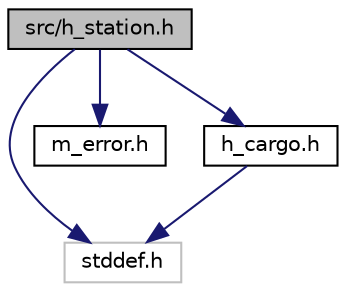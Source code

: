digraph "src/h_station.h"
{
 // LATEX_PDF_SIZE
  edge [fontname="Helvetica",fontsize="10",labelfontname="Helvetica",labelfontsize="10"];
  node [fontname="Helvetica",fontsize="10",shape=record];
  Node1 [label="src/h_station.h",height=0.2,width=0.4,color="black", fillcolor="grey75", style="filled", fontcolor="black",tooltip="Stations."];
  Node1 -> Node2 [color="midnightblue",fontsize="10",style="solid",fontname="Helvetica"];
  Node2 [label="stddef.h",height=0.2,width=0.4,color="grey75", fillcolor="white", style="filled",tooltip=" "];
  Node1 -> Node3 [color="midnightblue",fontsize="10",style="solid",fontname="Helvetica"];
  Node3 [label="m_error.h",height=0.2,width=0.4,color="black", fillcolor="white", style="filled",URL="$m__error_8h.html",tooltip="Error handling and signal propagation."];
  Node1 -> Node4 [color="midnightblue",fontsize="10",style="solid",fontname="Helvetica"];
  Node4 [label="h_cargo.h",height=0.2,width=0.4,color="black", fillcolor="white", style="filled",URL="$h__cargo_8h.html",tooltip="Cargo."];
  Node4 -> Node2 [color="midnightblue",fontsize="10",style="solid",fontname="Helvetica"];
}
